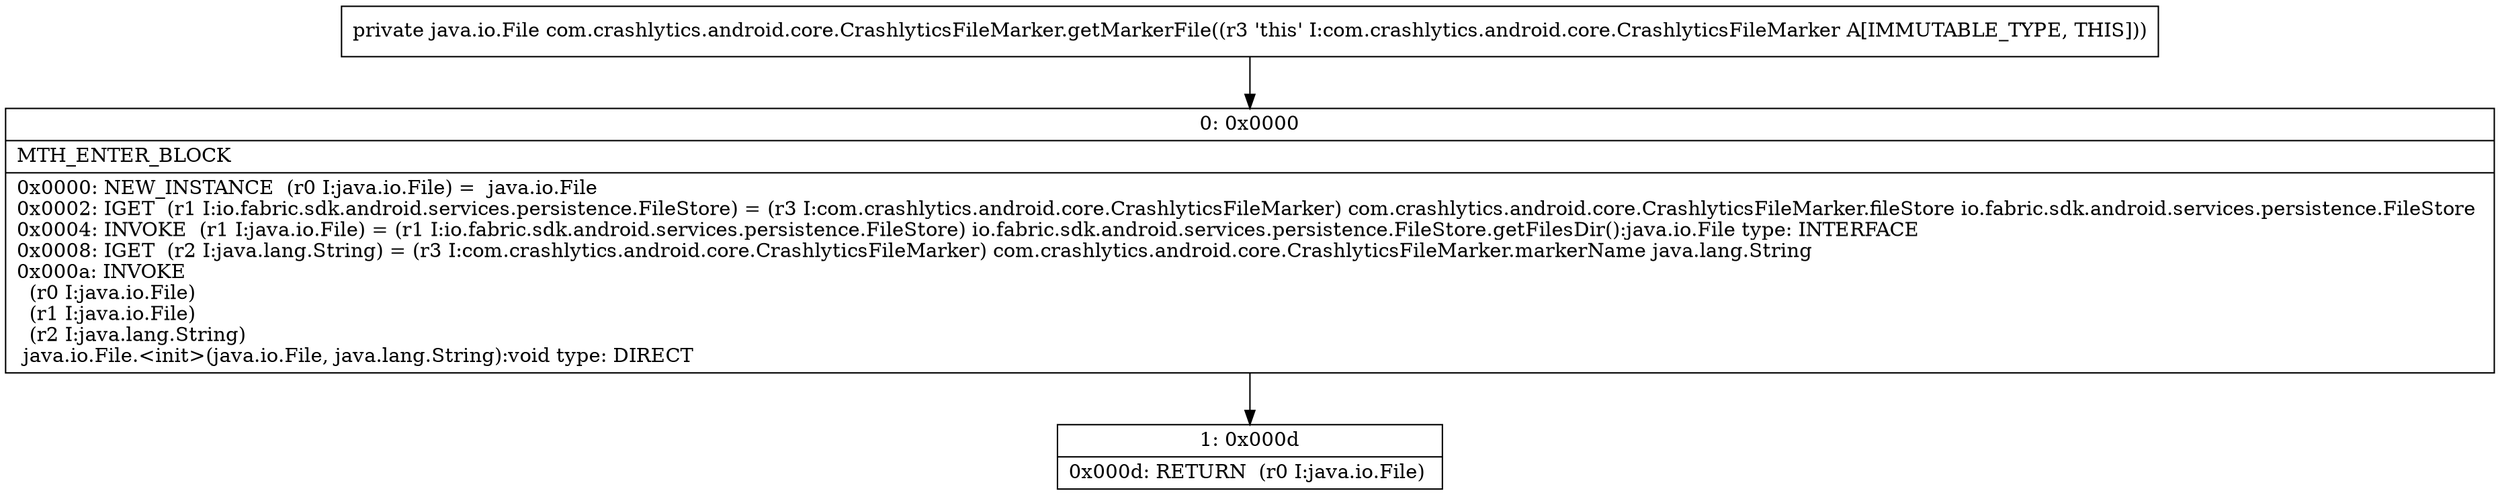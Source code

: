 digraph "CFG forcom.crashlytics.android.core.CrashlyticsFileMarker.getMarkerFile()Ljava\/io\/File;" {
Node_0 [shape=record,label="{0\:\ 0x0000|MTH_ENTER_BLOCK\l|0x0000: NEW_INSTANCE  (r0 I:java.io.File) =  java.io.File \l0x0002: IGET  (r1 I:io.fabric.sdk.android.services.persistence.FileStore) = (r3 I:com.crashlytics.android.core.CrashlyticsFileMarker) com.crashlytics.android.core.CrashlyticsFileMarker.fileStore io.fabric.sdk.android.services.persistence.FileStore \l0x0004: INVOKE  (r1 I:java.io.File) = (r1 I:io.fabric.sdk.android.services.persistence.FileStore) io.fabric.sdk.android.services.persistence.FileStore.getFilesDir():java.io.File type: INTERFACE \l0x0008: IGET  (r2 I:java.lang.String) = (r3 I:com.crashlytics.android.core.CrashlyticsFileMarker) com.crashlytics.android.core.CrashlyticsFileMarker.markerName java.lang.String \l0x000a: INVOKE  \l  (r0 I:java.io.File)\l  (r1 I:java.io.File)\l  (r2 I:java.lang.String)\l java.io.File.\<init\>(java.io.File, java.lang.String):void type: DIRECT \l}"];
Node_1 [shape=record,label="{1\:\ 0x000d|0x000d: RETURN  (r0 I:java.io.File) \l}"];
MethodNode[shape=record,label="{private java.io.File com.crashlytics.android.core.CrashlyticsFileMarker.getMarkerFile((r3 'this' I:com.crashlytics.android.core.CrashlyticsFileMarker A[IMMUTABLE_TYPE, THIS])) }"];
MethodNode -> Node_0;
Node_0 -> Node_1;
}

